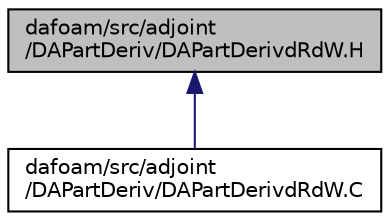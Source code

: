 digraph "dafoam/src/adjoint/DAPartDeriv/DAPartDerivdRdW.H"
{
  bgcolor="transparent";
  edge [fontname="Helvetica",fontsize="10",labelfontname="Helvetica",labelfontsize="10"];
  node [fontname="Helvetica",fontsize="10",shape=record];
  Node38 [label="dafoam/src/adjoint\l/DAPartDeriv/DAPartDerivdRdW.H",height=0.2,width=0.4,color="black", fillcolor="grey75", style="filled", fontcolor="black"];
  Node38 -> Node39 [dir="back",color="midnightblue",fontsize="10",style="solid",fontname="Helvetica"];
  Node39 [label="dafoam/src/adjoint\l/DAPartDeriv/DAPartDerivdRdW.C",height=0.2,width=0.4,color="black",URL="$DAPartDerivdRdW_8C.html"];
}
